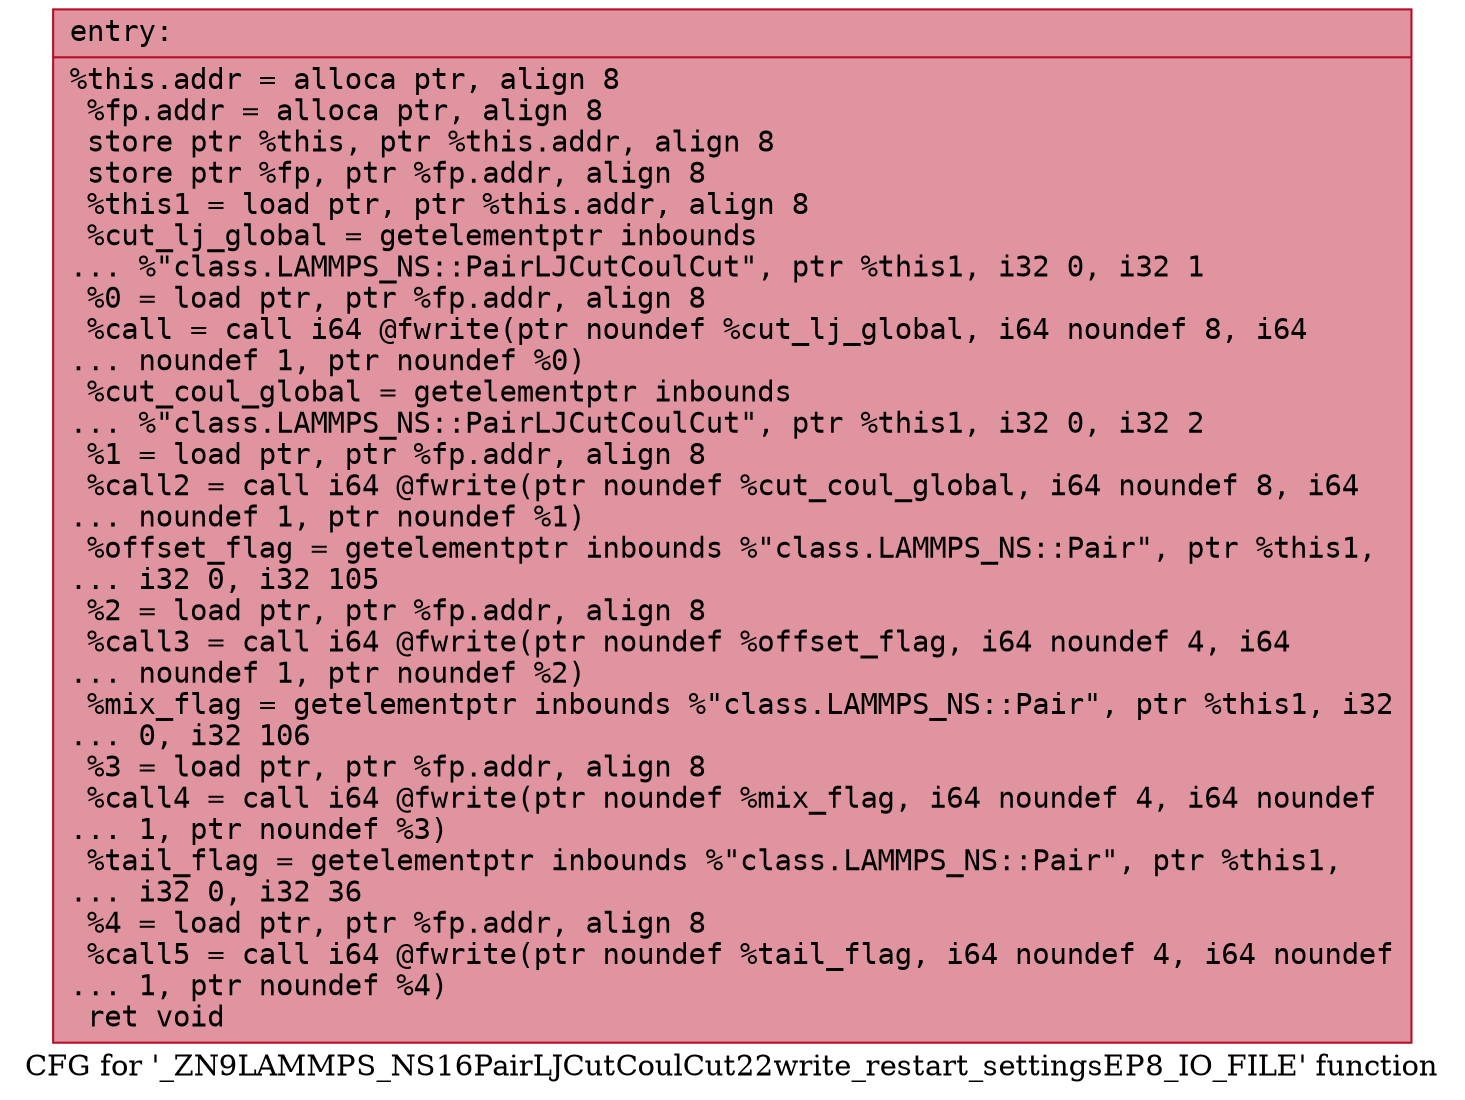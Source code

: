 digraph "CFG for '_ZN9LAMMPS_NS16PairLJCutCoulCut22write_restart_settingsEP8_IO_FILE' function" {
	label="CFG for '_ZN9LAMMPS_NS16PairLJCutCoulCut22write_restart_settingsEP8_IO_FILE' function";

	Node0x55c2a7613f90 [shape=record,color="#b70d28ff", style=filled, fillcolor="#b70d2870" fontname="Courier",label="{entry:\l|  %this.addr = alloca ptr, align 8\l  %fp.addr = alloca ptr, align 8\l  store ptr %this, ptr %this.addr, align 8\l  store ptr %fp, ptr %fp.addr, align 8\l  %this1 = load ptr, ptr %this.addr, align 8\l  %cut_lj_global = getelementptr inbounds\l... %\"class.LAMMPS_NS::PairLJCutCoulCut\", ptr %this1, i32 0, i32 1\l  %0 = load ptr, ptr %fp.addr, align 8\l  %call = call i64 @fwrite(ptr noundef %cut_lj_global, i64 noundef 8, i64\l... noundef 1, ptr noundef %0)\l  %cut_coul_global = getelementptr inbounds\l... %\"class.LAMMPS_NS::PairLJCutCoulCut\", ptr %this1, i32 0, i32 2\l  %1 = load ptr, ptr %fp.addr, align 8\l  %call2 = call i64 @fwrite(ptr noundef %cut_coul_global, i64 noundef 8, i64\l... noundef 1, ptr noundef %1)\l  %offset_flag = getelementptr inbounds %\"class.LAMMPS_NS::Pair\", ptr %this1,\l... i32 0, i32 105\l  %2 = load ptr, ptr %fp.addr, align 8\l  %call3 = call i64 @fwrite(ptr noundef %offset_flag, i64 noundef 4, i64\l... noundef 1, ptr noundef %2)\l  %mix_flag = getelementptr inbounds %\"class.LAMMPS_NS::Pair\", ptr %this1, i32\l... 0, i32 106\l  %3 = load ptr, ptr %fp.addr, align 8\l  %call4 = call i64 @fwrite(ptr noundef %mix_flag, i64 noundef 4, i64 noundef\l... 1, ptr noundef %3)\l  %tail_flag = getelementptr inbounds %\"class.LAMMPS_NS::Pair\", ptr %this1,\l... i32 0, i32 36\l  %4 = load ptr, ptr %fp.addr, align 8\l  %call5 = call i64 @fwrite(ptr noundef %tail_flag, i64 noundef 4, i64 noundef\l... 1, ptr noundef %4)\l  ret void\l}"];
}
